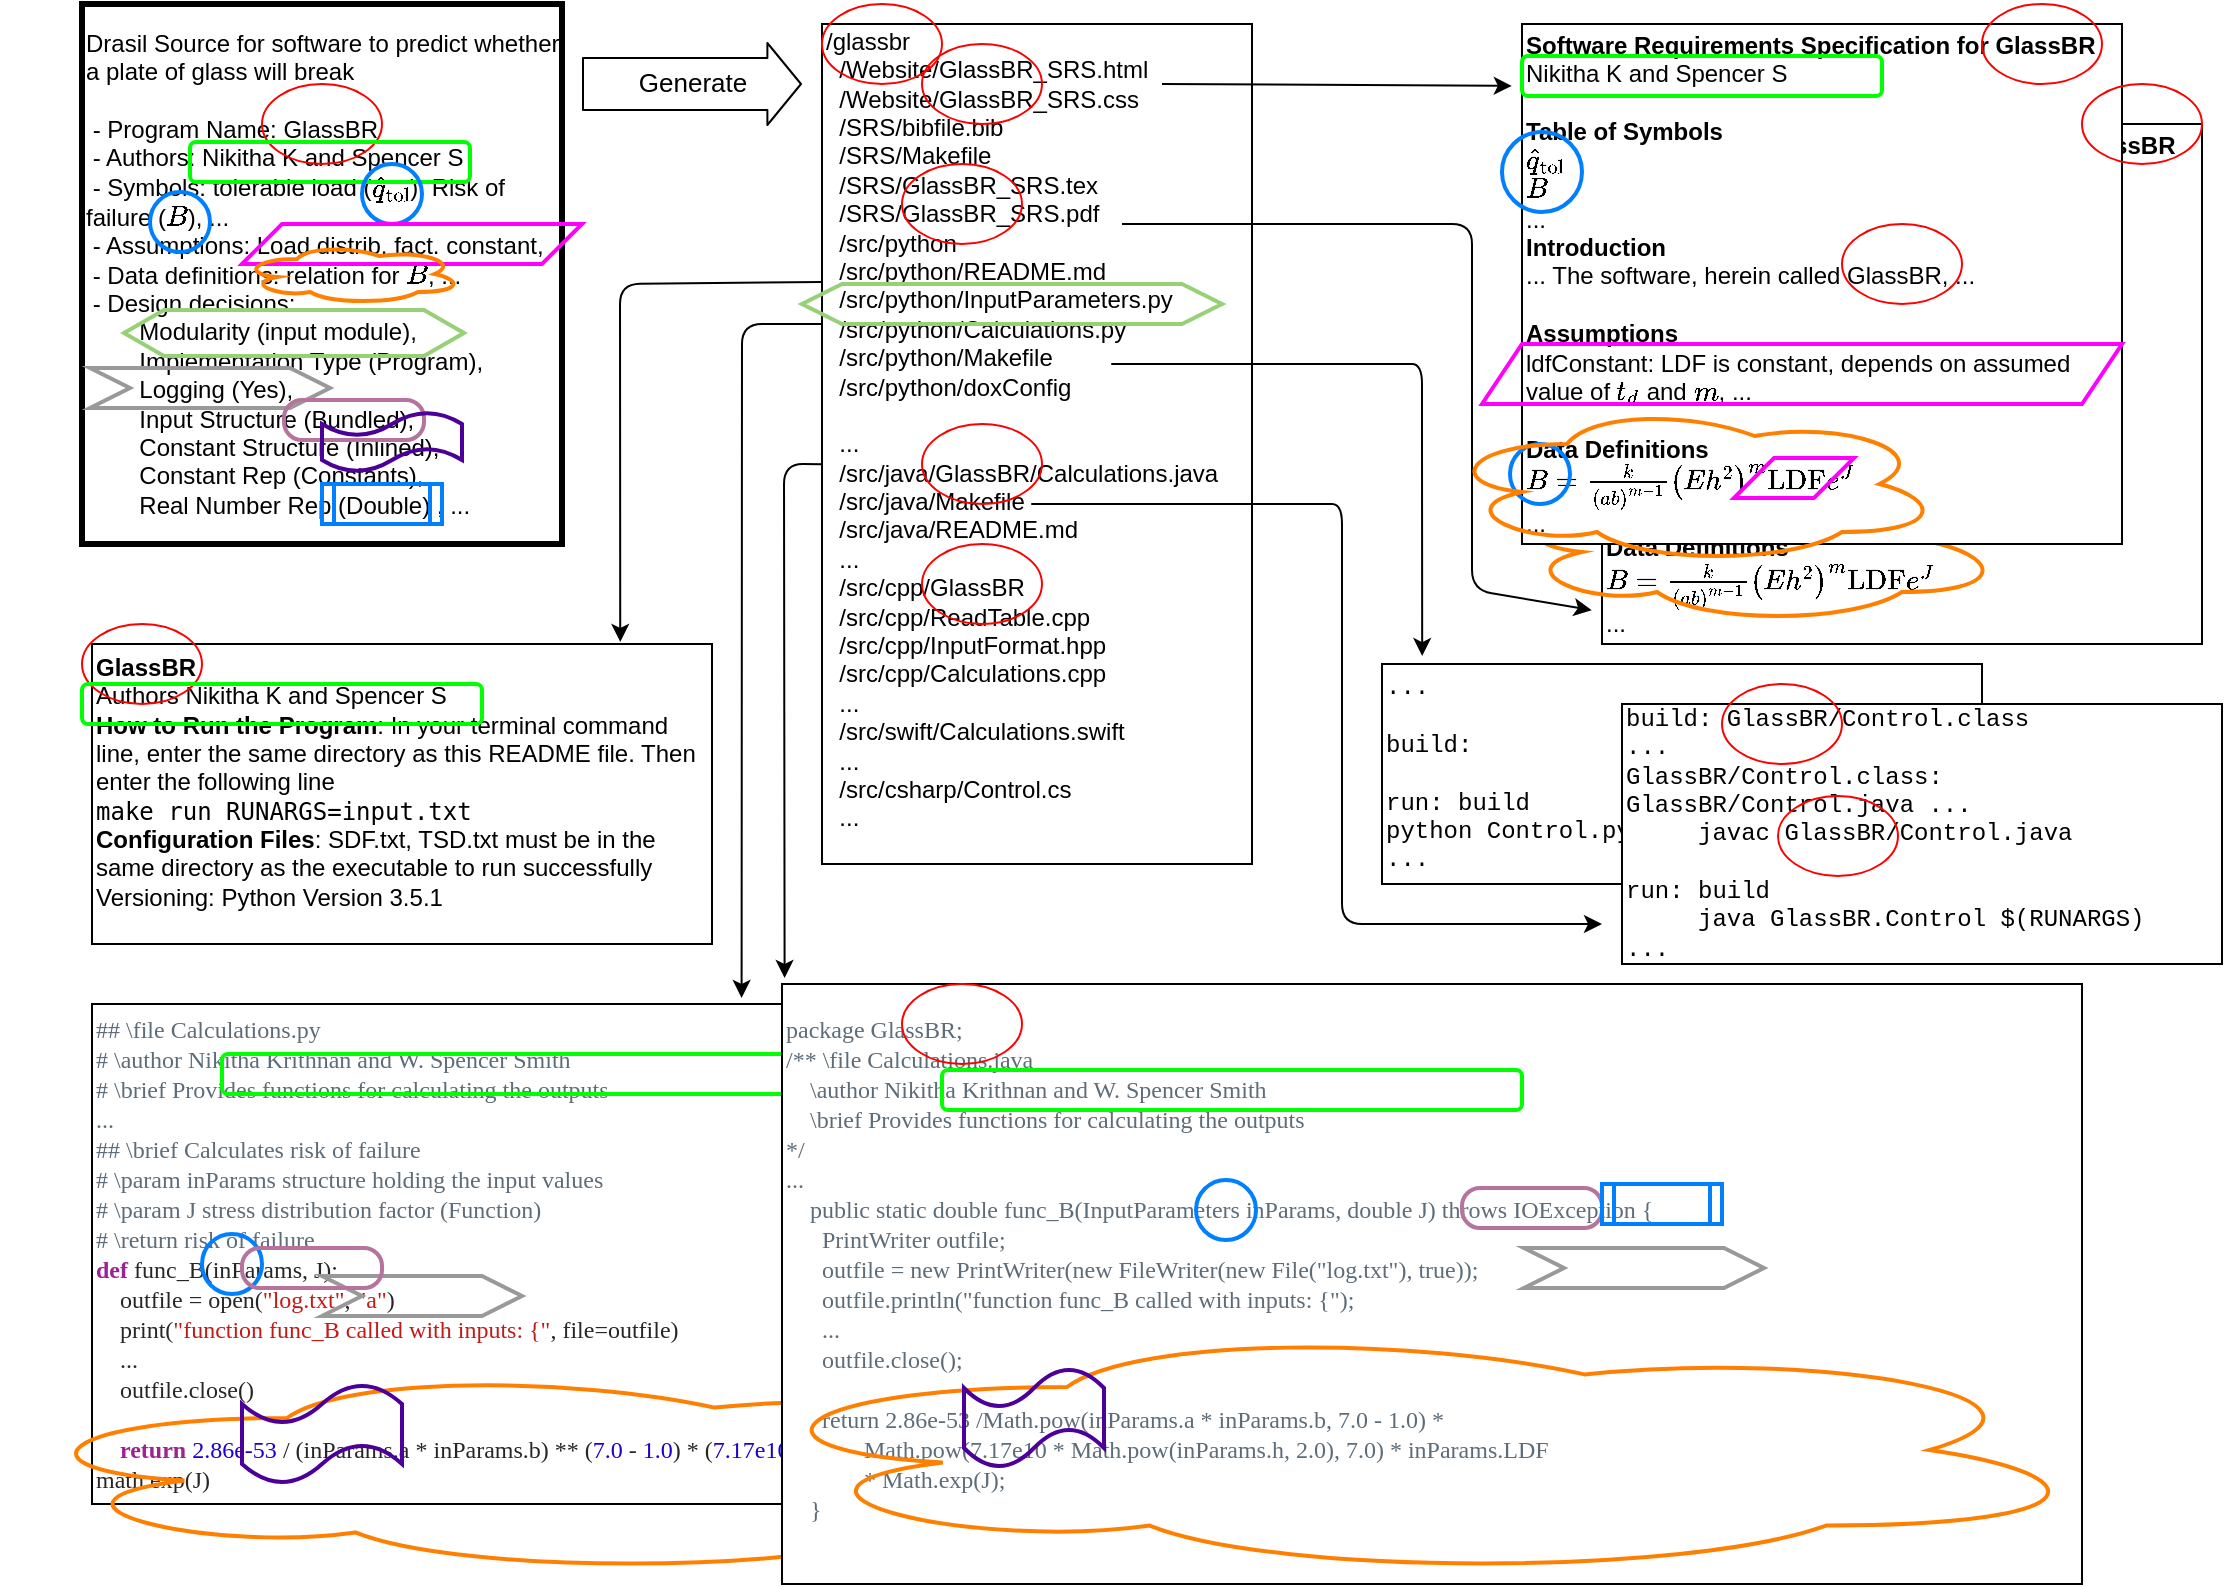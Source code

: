 <mxfile version="14.8.6" type="device"><diagram id="d-WKeMkgtsWJ3UM8GAVP" name="Page-1"><mxGraphModel dx="2383" dy="973" grid="1" gridSize="10" guides="0" tooltips="1" connect="0" arrows="0" fold="1" page="1" pageScale="1" pageWidth="1100" pageHeight="850" math="1" shadow="0"><root><mxCell id="0"/><mxCell id="1" parent="0"/><mxCell id="Y7YsO4KroyBGodmgQjPr-18" value="&lt;p class=&quot;p1&quot; style=&quot;margin: 0px ; font-stretch: normal ; line-height: normal ; font-family: &amp;#34;menlo&amp;#34; ; color: rgb(93 , 108 , 121) ; background-color: rgb(255 , 255 , 255)&quot;&gt;## \file Calculations.py&lt;/p&gt;&lt;p class=&quot;p1&quot; style=&quot;margin: 0px ; font-stretch: normal ; line-height: normal ; font-family: &amp;#34;menlo&amp;#34; ; color: rgb(93 , 108 , 121) ; background-color: rgb(255 , 255 , 255)&quot;&gt;# \author Nikitha Krithnan and W. Spencer Smith&lt;/p&gt;&lt;p class=&quot;p1&quot; style=&quot;margin: 0px ; font-stretch: normal ; line-height: normal ; font-family: &amp;#34;menlo&amp;#34; ; color: rgb(93 , 108 , 121) ; background-color: rgb(255 , 255 , 255)&quot;&gt;&lt;span style=&quot;font-family: &amp;#34;menlo&amp;#34;&quot;&gt;# \brief Provides functions for calculating the outputs&lt;/span&gt;&lt;/p&gt;&lt;p class=&quot;p1&quot; style=&quot;margin: 0px ; font-stretch: normal ; line-height: normal ; font-family: &amp;#34;menlo&amp;#34; ; color: rgb(93 , 108 , 121) ; background-color: rgb(255 , 255 , 255)&quot;&gt;...&lt;/p&gt;&lt;p class=&quot;p1&quot; style=&quot;margin: 0px ; font-stretch: normal ; line-height: normal ; font-family: &amp;#34;menlo&amp;#34; ; color: rgb(93 , 108 , 121) ; background-color: rgb(255 , 255 , 255)&quot;&gt;## \brief Calculates risk of failure&lt;/p&gt;&lt;p class=&quot;p1&quot; style=&quot;margin: 0px ; font-stretch: normal ; line-height: normal ; font-family: &amp;#34;menlo&amp;#34; ; color: rgb(93 , 108 , 121) ; background-color: rgb(255 , 255 , 255)&quot;&gt;# \param inParams structure holding the input values&lt;/p&gt;&lt;p class=&quot;p1&quot; style=&quot;margin: 0px ; font-stretch: normal ; line-height: normal ; font-family: &amp;#34;menlo&amp;#34; ; color: rgb(93 , 108 , 121) ; background-color: rgb(255 , 255 , 255)&quot;&gt;# \param J stress distribution factor (Function)&lt;/p&gt;&lt;p class=&quot;p1&quot; style=&quot;margin: 0px ; font-stretch: normal ; line-height: normal ; font-family: &amp;#34;menlo&amp;#34; ; color: rgb(93 , 108 , 121) ; background-color: rgb(255 , 255 , 255)&quot;&gt;# \return risk of failure&lt;/p&gt;&lt;p class=&quot;p2&quot; style=&quot;margin: 0px ; font-stretch: normal ; line-height: normal ; font-family: &amp;#34;menlo&amp;#34; ; color: rgba(0 , 0 , 0 , 0.85) ; background-color: rgb(255 , 255 , 255)&quot;&gt;&lt;span class=&quot;s1&quot; style=&quot;color: rgb(155 , 35 , 147)&quot;&gt;&lt;b&gt;def&lt;/b&gt;&lt;/span&gt; func_B(inParams, J):&lt;/p&gt;&lt;p class=&quot;p2&quot; style=&quot;margin: 0px ; font-stretch: normal ; line-height: normal ; font-family: &amp;#34;menlo&amp;#34; ; color: rgba(0 , 0 , 0 , 0.85) ; background-color: rgb(255 , 255 , 255)&quot;&gt;&lt;span class=&quot;Apple-converted-space&quot;&gt;&amp;nbsp; &amp;nbsp; &lt;/span&gt;outfile = open(&lt;span class=&quot;s2&quot; style=&quot;color: rgb(196 , 26 , 22)&quot;&gt;&quot;log.txt&quot;&lt;/span&gt;, &lt;span class=&quot;s2&quot; style=&quot;color: rgb(196 , 26 , 22)&quot;&gt;&quot;a&quot;&lt;/span&gt;)&lt;/p&gt;&lt;p class=&quot;p3&quot; style=&quot;margin: 0px ; font-stretch: normal ; line-height: normal ; font-family: &amp;#34;menlo&amp;#34; ; color: rgb(196 , 26 , 22) ; background-color: rgb(255 , 255 , 255)&quot;&gt;&lt;span class=&quot;s3&quot; style=&quot;color: rgba(0 , 0 , 0 , 0.85)&quot;&gt;&lt;span class=&quot;Apple-converted-space&quot;&gt;&amp;nbsp; &amp;nbsp; &lt;/span&gt;print(&lt;/span&gt;&quot;function func_B called with inputs: {&quot;&lt;span class=&quot;s3&quot; style=&quot;color: rgba(0 , 0 , 0 , 0.85)&quot;&gt;, file=outfile)&lt;/span&gt;&lt;/p&gt;&lt;p class=&quot;p2&quot; style=&quot;margin: 0px ; font-stretch: normal ; line-height: normal ; font-family: &amp;#34;menlo&amp;#34; ; color: rgba(0 , 0 , 0 , 0.85) ; background-color: rgb(255 , 255 , 255)&quot;&gt;&lt;span class=&quot;Apple-converted-space&quot;&gt;&amp;nbsp; &amp;nbsp; ...&lt;/span&gt;&lt;/p&gt;&lt;p class=&quot;p2&quot; style=&quot;margin: 0px ; font-stretch: normal ; line-height: normal ; font-family: &amp;#34;menlo&amp;#34; ; color: rgba(0 , 0 , 0 , 0.85) ; background-color: rgb(255 , 255 , 255)&quot;&gt;&lt;span class=&quot;Apple-converted-space&quot;&gt;&amp;nbsp; &amp;nbsp;&amp;nbsp;&lt;/span&gt;outfile.close()&lt;br&gt;&lt;/p&gt;&lt;p class=&quot;p4&quot; style=&quot;margin: 0px ; font-stretch: normal ; line-height: normal ; font-family: &amp;#34;menlo&amp;#34; ; color: rgba(0 , 0 , 0 , 0.85) ; background-color: rgb(255 , 255 , 255) ; min-height: 14px&quot;&gt;&lt;span class=&quot;Apple-converted-space&quot;&gt;&amp;nbsp;&amp;nbsp; &amp;nbsp;&lt;/span&gt;&lt;/p&gt;&lt;p class=&quot;p2&quot; style=&quot;margin: 0px ; font-stretch: normal ; line-height: normal ; font-family: &amp;#34;menlo&amp;#34; ; color: rgba(0 , 0 , 0 , 0.85) ; background-color: rgb(255 , 255 , 255)&quot;&gt;&lt;span class=&quot;Apple-converted-space&quot;&gt;&amp;nbsp; &amp;nbsp; &lt;/span&gt;&lt;span class=&quot;s1&quot; style=&quot;color: rgb(155 , 35 , 147)&quot;&gt;&lt;b&gt;return&lt;/b&gt;&lt;/span&gt; &lt;span class=&quot;s4&quot; style=&quot;color: rgb(28 , 0 , 207)&quot;&gt;2.86e-53&lt;/span&gt; / (inParams.a * inParams.b) ** (&lt;span class=&quot;s4&quot; style=&quot;color: rgb(28 , 0 , 207)&quot;&gt;7.0&lt;/span&gt; - &lt;span class=&quot;s4&quot; style=&quot;color: rgb(28 , 0 , 207)&quot;&gt;1.0&lt;/span&gt;) * (&lt;span class=&quot;s4&quot; style=&quot;color: rgb(28 , 0 , 207)&quot;&gt;7.17e10&lt;/span&gt; * inParams.h ** &lt;span class=&quot;s4&quot; style=&quot;color: rgb(28 , 0 , 207)&quot;&gt;2.0&lt;/span&gt;) ** &lt;span class=&quot;s4&quot; style=&quot;color: rgb(28 , 0 , 207)&quot;&gt;7.0&lt;/span&gt; * inParams.LDF * math.exp(J)&lt;/p&gt;" style="rounded=0;whiteSpace=wrap;html=1;align=left;fontFamily=Courier New;" parent="1" vertex="1"><mxGeometry x="15" y="510" width="580" height="250" as="geometry"/></mxCell><mxCell id="Y7YsO4KroyBGodmgQjPr-58" value="" style="ellipse;shape=cloud;whiteSpace=wrap;html=1;fontFamily=Courier New;strokeWidth=2;fillColor=none;align=left;strokeColor=#FF8000;" parent="1" vertex="1"><mxGeometry x="-30" y="691" width="570" height="104" as="geometry"/></mxCell><mxCell id="Y7YsO4KroyBGodmgQjPr-11" value="&lt;b&gt;Software Requirements Specification for GlassBR&lt;/b&gt;&lt;br&gt;Nikitha Krithnan and Spencer Smith&lt;br&gt;&lt;br&gt;&lt;b&gt;Table of Symbols&lt;/b&gt;&lt;br&gt;qhat&lt;br&gt;B&lt;br&gt;...&lt;br&gt;&lt;b&gt;Introduction&lt;/b&gt;&lt;br&gt;... The software, herein called GlassBR, ...&lt;br&gt;&lt;br&gt;&lt;b&gt;Assumptions&lt;/b&gt;&lt;br&gt;StdVals: LDF is constant&lt;br&gt;...&lt;br&gt;&lt;br&gt;&lt;b&gt;Data Definitions&lt;/b&gt;&lt;br&gt;\(B=\frac{k}{\left(a b\right)^{m-1}} \left(E h^{2}\right)^{m} \text{LDF} e^{J}\)&lt;br&gt;..." style="rounded=0;whiteSpace=wrap;html=1;align=left;" parent="1" vertex="1"><mxGeometry x="770" y="70" width="300" height="260" as="geometry"/></mxCell><mxCell id="Y7YsO4KroyBGodmgQjPr-56" value="" style="ellipse;shape=cloud;whiteSpace=wrap;html=1;fontFamily=Courier New;strokeWidth=2;fillColor=none;align=left;strokeColor=#FF8000;" parent="1" vertex="1"><mxGeometry x="720" y="240" width="250" height="80" as="geometry"/></mxCell><mxCell id="fEJaJfxORMcDwGVmGDDN-4" value="&lt;b&gt;GlassBR&lt;/b&gt;&lt;br&gt;Authors Nikitha K and Spencer S&lt;br&gt;&lt;b&gt;How to Run the Program&lt;/b&gt;: In your terminal command line, enter the same directory as this README file. Then enter the following line&lt;br&gt;&lt;code&gt;make run RUNARGS=input.txt&lt;br&gt;&lt;span style=&quot;font-family: &amp;#34;helvetica&amp;#34;&quot;&gt;&lt;b&gt;Configuration Files&lt;/b&gt;: SDF.txt, TSD.txt must be in the same directory as the executable to run successfully&lt;br&gt;&lt;/span&gt;&lt;span style=&quot;font-family: &amp;#34;helvetica&amp;#34;&quot;&gt;Versioning: Python Version 3.5.1&lt;/span&gt;&lt;br&gt;&lt;/code&gt;&lt;p dir=&quot;auto&quot;&gt;&lt;/p&gt;" style="rounded=0;whiteSpace=wrap;html=1;align=left;" parent="1" vertex="1"><mxGeometry x="15" y="330" width="310" height="150" as="geometry"/></mxCell><mxCell id="fEJaJfxORMcDwGVmGDDN-1" value="Drasil Source for software to predict whether a plate of glass will break&lt;br&gt;&lt;span&gt;&lt;br&gt;&amp;nbsp;- Program Name: GlassBR&lt;br&gt;&amp;nbsp;- Authors: Nikitha K and Spencer S&lt;br&gt;&lt;/span&gt;&lt;span&gt;&amp;nbsp;- Symbols: tolerable load (\(\hat{q}_\text{tol}\)), Risk of failure (\(B\)), ...&lt;/span&gt;&lt;span&gt;&lt;br&gt;&lt;/span&gt;&lt;span&gt;&amp;nbsp;- Assumptions: Load distrib. fact. constant,&lt;br&gt;&lt;/span&gt;&amp;nbsp;- Data definitions: relation for&amp;nbsp;\(B\), ...&lt;span&gt;&lt;br&gt;&lt;/span&gt;&lt;span&gt;&amp;nbsp;- Design decisions: &lt;br&gt;&lt;span style=&quot;white-space: pre&quot;&gt;&#9;&lt;/span&gt;Modularity (input module), &lt;br&gt;&lt;span style=&quot;white-space: pre&quot;&gt;&#9;&lt;/span&gt;Implementation Type (Program), &lt;br&gt;&lt;span style=&quot;white-space: pre&quot;&gt;&#9;&lt;/span&gt;Logging (Yes),&lt;br&gt;&lt;span style=&quot;white-space: pre&quot;&gt;&#9;&lt;/span&gt;Input Structure (Bundled), &lt;br&gt;&lt;span style=&quot;white-space: pre&quot;&gt;&#9;&lt;/span&gt;Constant Structure (Inlined), &lt;br&gt;&lt;span style=&quot;white-space: pre&quot;&gt;&#9;&lt;/span&gt;Constant Rep (Constants), &lt;br&gt;&lt;span style=&quot;white-space: pre&quot;&gt;&#9;&lt;/span&gt;Real Number Rep (Double) , ...&lt;br&gt;&lt;/span&gt;" style="rounded=0;whiteSpace=wrap;html=1;align=left;strokeWidth=3;" parent="1" vertex="1"><mxGeometry x="10" y="10" width="240" height="270" as="geometry"/></mxCell><mxCell id="fEJaJfxORMcDwGVmGDDN-2" value="&lt;div&gt;&lt;span&gt;...&lt;/span&gt;&lt;br&gt;&lt;/div&gt;&lt;div&gt;&lt;br&gt;&lt;/div&gt;&lt;div&gt;build:&lt;/div&gt;&lt;div&gt;&lt;br&gt;&lt;/div&gt;&lt;div&gt;run: build&lt;/div&gt;&lt;div&gt;&lt;span&gt;&#9;&lt;/span&gt;python Control.py $(RUNARGS)&lt;/div&gt;&lt;div&gt;...&lt;/div&gt;" style="rounded=0;whiteSpace=wrap;html=1;align=left;fontFamily=Courier New;" parent="1" vertex="1"><mxGeometry x="660" y="340" width="300" height="110" as="geometry"/></mxCell><mxCell id="fEJaJfxORMcDwGVmGDDN-6" value="&lt;b&gt;Software Requirements Specification for GlassBR&lt;/b&gt;&lt;br&gt;Nikitha K and Spencer S&lt;br&gt;&lt;br&gt;&lt;b&gt;Table of Symbols&lt;/b&gt;&lt;br&gt;\(\hat{q}_\text{tol}\)&lt;br&gt;\(B\)&lt;br&gt;...&lt;br&gt;&lt;b&gt;Introduction&lt;/b&gt;&lt;br&gt;... The software, herein called GlassBR, ...&lt;br&gt;&lt;br&gt;&lt;b&gt;Assumptions&lt;/b&gt;&lt;br&gt;ldfConstant: LDF is constant, depends on assumed value of \(t_d\) and \(m\), ...&lt;br&gt;&lt;br&gt;&lt;b&gt;Data Definitions&lt;/b&gt;&lt;br&gt;\(B=\frac{k}{\left(a b\right)^{m-1}} \left(E h^{2}\right)^{m} \text{LDF} e^{J}\)&lt;br&gt;..." style="rounded=0;whiteSpace=wrap;html=1;align=left;" parent="1" vertex="1"><mxGeometry x="730" y="20" width="300" height="260" as="geometry"/></mxCell><mxCell id="Y7YsO4KroyBGodmgQjPr-3" style="edgeStyle=orthogonalEdgeStyle;rounded=0;orthogonalLoop=1;jettySize=auto;html=1;exitX=0.5;exitY=1;exitDx=0;exitDy=0;" parent="1" source="Y7YsO4KroyBGodmgQjPr-2" target="Y7YsO4KroyBGodmgQjPr-2" edge="1"><mxGeometry relative="1" as="geometry"/></mxCell><mxCell id="Y7YsO4KroyBGodmgQjPr-6" value="" style="ellipse;whiteSpace=wrap;html=1;fillColor=none;strokeColor=#FF0000;" parent="1" vertex="1"><mxGeometry x="100" y="50" width="60" height="40" as="geometry"/></mxCell><mxCell id="Y7YsO4KroyBGodmgQjPr-9" value="" style="ellipse;whiteSpace=wrap;html=1;fillColor=none;strokeColor=#FF0000;" parent="1" vertex="1"><mxGeometry x="10" y="320" width="60" height="40" as="geometry"/></mxCell><mxCell id="Y7YsO4KroyBGodmgQjPr-14" style="edgeStyle=orthogonalEdgeStyle;rounded=0;orthogonalLoop=1;jettySize=auto;html=1;exitX=0.5;exitY=1;exitDx=0;exitDy=0;" parent="1" source="Y7YsO4KroyBGodmgQjPr-6" target="Y7YsO4KroyBGodmgQjPr-6" edge="1"><mxGeometry relative="1" as="geometry"/></mxCell><mxCell id="Y7YsO4KroyBGodmgQjPr-15" value="" style="rounded=1;whiteSpace=wrap;html=1;fillColor=none;strokeColor=#00FF00;strokeWidth=2;" parent="1" vertex="1"><mxGeometry x="64" y="79" width="140" height="20" as="geometry"/></mxCell><mxCell id="Y7YsO4KroyBGodmgQjPr-16" value="" style="rounded=1;whiteSpace=wrap;html=1;fillColor=none;strokeColor=#00FF00;strokeWidth=2;" parent="1" vertex="1"><mxGeometry x="730" y="36" width="180" height="20" as="geometry"/></mxCell><mxCell id="Y7YsO4KroyBGodmgQjPr-25" value="" style="ellipse;whiteSpace=wrap;html=1;fillColor=none;strokeColor=#FF0000;" parent="1" vertex="1"><mxGeometry x="960" y="10" width="60" height="40" as="geometry"/></mxCell><mxCell id="Y7YsO4KroyBGodmgQjPr-28" value="" style="rounded=1;whiteSpace=wrap;html=1;fillColor=none;strokeColor=#00FF00;strokeWidth=2;" parent="1" vertex="1"><mxGeometry x="80" y="535" width="380" height="20" as="geometry"/></mxCell><mxCell id="Y7YsO4KroyBGodmgQjPr-27" value="" style="ellipse;whiteSpace=wrap;html=1;fillColor=none;strokeColor=#FF0000;" parent="1" vertex="1"><mxGeometry x="1010" y="50" width="60" height="40" as="geometry"/></mxCell><mxCell id="Y7YsO4KroyBGodmgQjPr-19" value="&lt;p class=&quot;p1&quot; style=&quot;margin: 0px ; font-stretch: normal ; line-height: normal ; background-color: rgb(255 , 255 , 255)&quot;&gt;&lt;font color=&quot;#5d6c79&quot; face=&quot;menlo&quot;&gt;package GlassBR;&lt;/font&gt;&lt;/p&gt;&lt;p class=&quot;p1&quot; style=&quot;margin: 0px ; font-stretch: normal ; line-height: normal ; background-color: rgb(255 , 255 , 255)&quot;&gt;&lt;font color=&quot;#5d6c79&quot; face=&quot;menlo&quot;&gt;/** \file Calculations.java&lt;/font&gt;&lt;/p&gt;&lt;p class=&quot;p1&quot; style=&quot;margin: 0px ; font-stretch: normal ; line-height: normal ; background-color: rgb(255 , 255 , 255)&quot;&gt;&lt;font color=&quot;#5d6c79&quot; face=&quot;menlo&quot;&gt;&amp;nbsp; &amp;nbsp; \author Nikitha Krithnan and W. Spencer Smith&lt;/font&gt;&lt;/p&gt;&lt;p class=&quot;p1&quot; style=&quot;margin: 0px ; font-stretch: normal ; line-height: normal ; background-color: rgb(255 , 255 , 255)&quot;&gt;&lt;font color=&quot;#5d6c79&quot; face=&quot;menlo&quot;&gt;&amp;nbsp; &amp;nbsp; \brief Provides functions for calculating the outputs&lt;/font&gt;&lt;/p&gt;&lt;p class=&quot;p1&quot; style=&quot;margin: 0px ; font-stretch: normal ; line-height: normal ; background-color: rgb(255 , 255 , 255)&quot;&gt;&lt;font color=&quot;#5d6c79&quot; face=&quot;menlo&quot;&gt;*/&lt;/font&gt;&lt;/p&gt;&lt;p class=&quot;p1&quot; style=&quot;margin: 0px ; font-stretch: normal ; line-height: normal ; background-color: rgb(255 , 255 , 255)&quot;&gt;&lt;font color=&quot;#5d6c79&quot; face=&quot;menlo&quot;&gt;...&lt;/font&gt;&lt;/p&gt;&lt;p class=&quot;p1&quot; style=&quot;margin: 0px ; font-stretch: normal ; line-height: normal ; background-color: rgb(255 , 255 , 255)&quot;&gt;&lt;span style=&quot;color: rgb(93 , 108 , 121) ; font-family: &amp;#34;menlo&amp;#34;&quot;&gt;&amp;nbsp; &amp;nbsp; public static double func_B(InputParameters inParams, double J) throws IOException {&lt;/span&gt;&lt;br&gt;&lt;/p&gt;&lt;p class=&quot;p1&quot; style=&quot;margin: 0px ; font-stretch: normal ; line-height: normal ; background-color: rgb(255 , 255 , 255)&quot;&gt;&lt;font color=&quot;#5d6c79&quot; face=&quot;menlo&quot;&gt;&amp;nbsp; &amp;nbsp; &amp;nbsp; PrintWriter outfile;&lt;/font&gt;&lt;/p&gt;&lt;p class=&quot;p1&quot; style=&quot;margin: 0px ; font-stretch: normal ; line-height: normal ; background-color: rgb(255 , 255 , 255)&quot;&gt;&lt;font color=&quot;#5d6c79&quot; face=&quot;menlo&quot;&gt;&amp;nbsp; &amp;nbsp; &amp;nbsp; outfile = new PrintWriter(new FileWriter(new File(&quot;log.txt&quot;), true));&lt;/font&gt;&lt;/p&gt;&lt;p class=&quot;p1&quot; style=&quot;margin: 0px ; font-stretch: normal ; line-height: normal ; background-color: rgb(255 , 255 , 255)&quot;&gt;&lt;font color=&quot;#5d6c79&quot; face=&quot;menlo&quot;&gt;&amp;nbsp; &amp;nbsp; &amp;nbsp; outfile.println(&quot;function func_B called with inputs: {&quot;);&lt;/font&gt;&lt;/p&gt;&lt;p class=&quot;p1&quot; style=&quot;margin: 0px ; font-stretch: normal ; line-height: normal ; background-color: rgb(255 , 255 , 255)&quot;&gt;&lt;span style=&quot;color: rgb(93 , 108 , 121) ; font-family: &amp;#34;menlo&amp;#34;&quot;&gt;&amp;nbsp; &amp;nbsp; &amp;nbsp; ...&lt;/span&gt;&lt;/p&gt;&lt;p class=&quot;p1&quot; style=&quot;margin: 0px ; font-stretch: normal ; line-height: normal ; background-color: rgb(255 , 255 , 255)&quot;&gt;&lt;span style=&quot;color: rgb(93 , 108 , 121) ; font-family: &amp;#34;menlo&amp;#34;&quot;&gt;&amp;nbsp; &amp;nbsp; &amp;nbsp; outfile.close();&lt;/span&gt;&lt;br&gt;&lt;/p&gt;&lt;p class=&quot;p1&quot; style=&quot;margin: 0px ; font-stretch: normal ; line-height: normal ; background-color: rgb(255 , 255 , 255)&quot;&gt;&lt;font color=&quot;#5d6c79&quot; face=&quot;menlo&quot;&gt;&amp;nbsp; &amp;nbsp; &amp;nbsp; &amp;nbsp;&amp;nbsp;&lt;/font&gt;&lt;/p&gt;&lt;p class=&quot;p1&quot; style=&quot;margin: 0px ; font-stretch: normal ; line-height: normal ; background-color: rgb(255 , 255 , 255)&quot;&gt;&lt;font color=&quot;#5d6c79&quot; face=&quot;menlo&quot;&gt;&amp;nbsp; &amp;nbsp; &amp;nbsp; return 2.86e-53 /Math.pow(inParams.a * inParams.b, 7.0 - 1.0) *&lt;/font&gt;&lt;/p&gt;&lt;p class=&quot;p1&quot; style=&quot;margin: 0px ; font-stretch: normal ; line-height: normal ; background-color: rgb(255 , 255 , 255)&quot;&gt;&lt;font color=&quot;#5d6c79&quot; face=&quot;menlo&quot;&gt;&amp;nbsp; &amp;nbsp; &amp;nbsp; &amp;nbsp; &amp;nbsp; &amp;nbsp; &amp;nbsp;Math.pow(7.17e10 * Math.pow(inParams.h, 2.0), 7.0) * inParams.LDF&amp;nbsp;&lt;/font&gt;&lt;/p&gt;&lt;p class=&quot;p1&quot; style=&quot;margin: 0px ; font-stretch: normal ; line-height: normal ; background-color: rgb(255 , 255 , 255)&quot;&gt;&lt;font color=&quot;#5d6c79&quot; face=&quot;menlo&quot;&gt;&amp;nbsp; &amp;nbsp; &amp;nbsp; &amp;nbsp; &amp;nbsp; &amp;nbsp; &amp;nbsp;* Math.exp(J);&lt;/font&gt;&lt;/p&gt;&lt;p class=&quot;p1&quot; style=&quot;margin: 0px ; font-stretch: normal ; line-height: normal ; background-color: rgb(255 , 255 , 255)&quot;&gt;&lt;font color=&quot;#5d6c79&quot; face=&quot;menlo&quot;&gt;&lt;/font&gt;&lt;/p&gt;&lt;p class=&quot;p1&quot; style=&quot;margin: 0px ; font-stretch: normal ; line-height: normal ; background-color: rgb(255 , 255 , 255)&quot;&gt;&lt;font color=&quot;#5d6c79&quot; face=&quot;menlo&quot;&gt;&amp;nbsp; &amp;nbsp; }&lt;/font&gt;&lt;/p&gt;&lt;div&gt;&lt;br&gt;&lt;/div&gt;" style="rounded=0;whiteSpace=wrap;html=1;align=left;fontFamily=Courier New;" parent="1" vertex="1"><mxGeometry x="360" y="500" width="650" height="300" as="geometry"/></mxCell><mxCell id="Y7YsO4KroyBGodmgQjPr-22" value="" style="ellipse;whiteSpace=wrap;html=1;fillColor=none;strokeColor=#FF0000;" parent="1" vertex="1"><mxGeometry x="420" y="500" width="60" height="40" as="geometry"/></mxCell><mxCell id="Y7YsO4KroyBGodmgQjPr-29" value="" style="rounded=1;whiteSpace=wrap;html=1;fillColor=none;strokeColor=#00FF00;strokeWidth=2;" parent="1" vertex="1"><mxGeometry x="440" y="543" width="290" height="20" as="geometry"/></mxCell><mxCell id="Y7YsO4KroyBGodmgQjPr-20" value="&lt;font face=&quot;Helvetica&quot; style=&quot;font-size: 13px&quot;&gt;Generate&lt;/font&gt;" style="shape=flexArrow;endArrow=classic;html=1;fontFamily=Courier New;fillColor=#ffffff;width=26;endSize=5.27;endWidth=14;" parent="1" edge="1"><mxGeometry width="50" height="50" relative="1" as="geometry"><mxPoint x="260" y="50" as="sourcePoint"/><mxPoint x="370" y="50" as="targetPoint"/></mxGeometry></mxCell><mxCell id="Y7YsO4KroyBGodmgQjPr-33" value="" style="ellipse;whiteSpace=wrap;html=1;fillColor=none;strokeColor=#FF0000;strokeWidth=1;" parent="1" vertex="1"><mxGeometry x="890" y="120" width="60" height="40" as="geometry"/></mxCell><mxCell id="fEJaJfxORMcDwGVmGDDN-5" value="&lt;div&gt;/glassbr&lt;/div&gt;&lt;div&gt;&amp;nbsp; /Website/GlassBR_SRS.html&lt;/div&gt;&lt;div&gt;&amp;nbsp; /Website/GlassBR_SRS.css&lt;/div&gt;&lt;div&gt;&amp;nbsp; /SRS/bibfile.bib&lt;/div&gt;&lt;div&gt;&amp;nbsp; /SRS/Makefile&lt;/div&gt;&lt;div&gt;&amp;nbsp; /SRS/GlassBR_SRS.tex&lt;/div&gt;&lt;div&gt;&amp;nbsp; /SRS/GlassBR_SRS.pdf&lt;/div&gt;&lt;div&gt;&amp;nbsp; /src/python&lt;/div&gt;&lt;div&gt;&amp;nbsp; /src/python/README.md&lt;/div&gt;&lt;div&gt;&amp;nbsp; /src/python/InputParameters.py&lt;br&gt;&lt;/div&gt;&lt;div&gt;&amp;nbsp; /src/python/Calculations.py&lt;br&gt;&lt;/div&gt;&lt;div&gt;&lt;span&gt;&amp;nbsp; /src/python/Makefile&lt;/span&gt;&lt;/div&gt;&lt;div&gt;&amp;nbsp; /src/python/doxConfig&lt;/div&gt;&lt;div&gt;&lt;br&gt;&lt;/div&gt;&lt;div&gt;&amp;nbsp; ...&lt;/div&gt;&lt;div&gt;&lt;span&gt;&amp;nbsp;&amp;nbsp;&lt;/span&gt;&lt;span&gt;/src/java/GlassBR/Calculations.java&lt;/span&gt;&lt;/div&gt;&lt;div&gt;&amp;nbsp;&amp;nbsp;&lt;span&gt;/src/java/Makefile&lt;/span&gt;&lt;/div&gt;&lt;div&gt;&lt;span&gt;&amp;nbsp; /src/java/README.md&lt;/span&gt;&lt;br&gt;&lt;/div&gt;&lt;div&gt;&lt;span&gt;&amp;nbsp; ...&lt;/span&gt;&lt;/div&gt;&lt;div&gt;&amp;nbsp;&amp;nbsp;&lt;span&gt;/src/cpp/GlassBR&lt;/span&gt;&lt;/div&gt;&lt;div&gt;&amp;nbsp; /src/cpp/ReadTable.cpp&lt;/div&gt;&lt;div&gt;&amp;nbsp;&amp;nbsp;&lt;span&gt;/src/cpp/InputFormat.hpp&lt;/span&gt;&lt;/div&gt;&lt;div&gt;&amp;nbsp; /src/cpp/Calculations.cpp&lt;/div&gt;&lt;div&gt;&lt;span&gt;&amp;nbsp; ...&lt;/span&gt;&lt;/div&gt;&lt;div&gt;&amp;nbsp; /src/swift/Calculations.swift&lt;/div&gt;&lt;div&gt;&amp;nbsp; ...&lt;/div&gt;&lt;div&gt;&amp;nbsp; /src/csharp/Control.cs&lt;/div&gt;&lt;div&gt;&amp;nbsp; ...&lt;/div&gt;&lt;div&gt;&lt;br&gt;&lt;/div&gt;" style="rounded=0;whiteSpace=wrap;html=1;align=left;" parent="1" vertex="1"><mxGeometry x="380" y="20" width="215" height="420" as="geometry"/></mxCell><mxCell id="Y7YsO4KroyBGodmgQjPr-37" value="" style="endArrow=classic;html=1;fontFamily=Courier New;fillColor=#ffffff;entryX=0.852;entryY=-0.007;entryDx=0;entryDy=0;entryPerimeter=0;exitX=0;exitY=0.307;exitDx=0;exitDy=0;exitPerimeter=0;" parent="1" source="fEJaJfxORMcDwGVmGDDN-5" target="fEJaJfxORMcDwGVmGDDN-4" edge="1"><mxGeometry width="50" height="50" relative="1" as="geometry"><mxPoint x="359" y="150" as="sourcePoint"/><mxPoint x="520" y="400" as="targetPoint"/><Array as="points"><mxPoint x="279" y="150"/></Array></mxGeometry></mxCell><mxCell id="Y7YsO4KroyBGodmgQjPr-38" value="" style="endArrow=classic;html=1;fontFamily=Courier New;fillColor=#ffffff;entryX=0.56;entryY=-0.012;entryDx=0;entryDy=0;entryPerimeter=0;exitX=0;exitY=0.357;exitDx=0;exitDy=0;exitPerimeter=0;" parent="1" source="fEJaJfxORMcDwGVmGDDN-5" target="Y7YsO4KroyBGodmgQjPr-18" edge="1"><mxGeometry width="50" height="50" relative="1" as="geometry"><mxPoint x="370" y="170" as="sourcePoint"/><mxPoint x="340" y="500" as="targetPoint"/><Array as="points"><mxPoint x="340" y="170"/></Array></mxGeometry></mxCell><mxCell id="Y7YsO4KroyBGodmgQjPr-39" value="" style="endArrow=classic;html=1;fontFamily=Courier New;fillColor=#ffffff;entryX=0.002;entryY=-0.01;entryDx=0;entryDy=0;entryPerimeter=0;exitX=0;exitY=0.524;exitDx=0;exitDy=0;exitPerimeter=0;" parent="1" source="fEJaJfxORMcDwGVmGDDN-5" target="Y7YsO4KroyBGodmgQjPr-19" edge="1"><mxGeometry width="50" height="50" relative="1" as="geometry"><mxPoint x="370" y="240" as="sourcePoint"/><mxPoint x="600" y="440" as="targetPoint"/><Array as="points"><mxPoint x="361" y="240"/></Array></mxGeometry></mxCell><mxCell id="Y7YsO4KroyBGodmgQjPr-17" value="&lt;div&gt;build: GlassBR/Control.class&lt;/div&gt;&lt;div&gt;...&lt;/div&gt;&lt;div&gt;GlassBR/Control.class: GlassBR/Control.java&amp;nbsp;&lt;span&gt;...&lt;/span&gt;&lt;/div&gt;&lt;div&gt;&lt;span&gt;&amp;nbsp; &amp;nbsp; &amp;nbsp;javac GlassBR/Control.java&lt;/span&gt;&lt;/div&gt;&lt;div&gt;&lt;br&gt;&lt;/div&gt;&lt;div&gt;run: build&lt;/div&gt;&lt;div&gt;&lt;span&gt;&lt;/span&gt;&amp;nbsp; &amp;nbsp; &amp;nbsp;java GlassBR.Control $(RUNARGS)&lt;/div&gt;&lt;div&gt;...&lt;/div&gt;" style="rounded=0;whiteSpace=wrap;html=1;align=left;fontFamily=Courier New;" parent="1" vertex="1"><mxGeometry x="780" y="360" width="300" height="130" as="geometry"/></mxCell><mxCell id="Y7YsO4KroyBGodmgQjPr-40" value="" style="endArrow=classic;html=1;fontFamily=Courier New;fillColor=#ffffff;entryX=-0.017;entryY=0.119;entryDx=0;entryDy=0;entryPerimeter=0;" parent="1" target="fEJaJfxORMcDwGVmGDDN-6" edge="1"><mxGeometry width="50" height="50" relative="1" as="geometry"><mxPoint x="550" y="50" as="sourcePoint"/><mxPoint x="660" y="50" as="targetPoint"/></mxGeometry></mxCell><mxCell id="Y7YsO4KroyBGodmgQjPr-41" value="" style="endArrow=classic;html=1;fontFamily=Courier New;fillColor=#ffffff;entryX=-0.017;entryY=0.935;entryDx=0;entryDy=0;entryPerimeter=0;" parent="1" target="Y7YsO4KroyBGodmgQjPr-11" edge="1"><mxGeometry width="50" height="50" relative="1" as="geometry"><mxPoint x="530" y="120" as="sourcePoint"/><mxPoint x="705" y="300" as="targetPoint"/><Array as="points"><mxPoint x="705" y="120"/><mxPoint x="705" y="303"/></Array></mxGeometry></mxCell><mxCell id="Y7YsO4KroyBGodmgQjPr-23" value="" style="ellipse;whiteSpace=wrap;html=1;fillColor=none;strokeColor=#FF0000;" parent="1" vertex="1"><mxGeometry x="830" y="350" width="60" height="40" as="geometry"/></mxCell><mxCell id="Y7YsO4KroyBGodmgQjPr-24" value="" style="ellipse;whiteSpace=wrap;html=1;fillColor=none;strokeColor=#FF0000;" parent="1" vertex="1"><mxGeometry x="858" y="406" width="60" height="40" as="geometry"/></mxCell><mxCell id="Y7YsO4KroyBGodmgQjPr-42" value="" style="endArrow=classic;html=1;fontFamily=Courier New;fillColor=#ffffff;entryX=0.067;entryY=-0.036;entryDx=0;entryDy=0;entryPerimeter=0;" parent="1" target="fEJaJfxORMcDwGVmGDDN-2" edge="1"><mxGeometry width="50" height="50" relative="1" as="geometry"><mxPoint x="610" y="190" as="sourcePoint"/><mxPoint x="650" y="370" as="targetPoint"/><Array as="points"><mxPoint x="520" y="190"/><mxPoint x="660" y="190"/><mxPoint x="680" y="190"/><mxPoint x="680" y="230"/></Array></mxGeometry></mxCell><mxCell id="Y7YsO4KroyBGodmgQjPr-43" value="" style="endArrow=classic;html=1;fontFamily=Courier New;fillColor=#ffffff;" parent="1" edge="1"><mxGeometry width="50" height="50" relative="1" as="geometry"><mxPoint x="570" y="260" as="sourcePoint"/><mxPoint x="770" y="470" as="targetPoint"/><Array as="points"><mxPoint x="480" y="260"/><mxPoint x="620" y="260"/><mxPoint x="640" y="260"/><mxPoint x="640" y="300"/><mxPoint x="640" y="470"/></Array></mxGeometry></mxCell><mxCell id="Y7YsO4KroyBGodmgQjPr-21" value="" style="ellipse;whiteSpace=wrap;html=1;fillColor=none;strokeColor=#FF0000;" parent="1" vertex="1"><mxGeometry x="380" y="10" width="60" height="40" as="geometry"/></mxCell><mxCell id="Y7YsO4KroyBGodmgQjPr-5" value="" style="ellipse;whiteSpace=wrap;html=1;fillColor=none;strokeColor=#FF0000;" parent="1" vertex="1"><mxGeometry x="430" y="30" width="60" height="40" as="geometry"/></mxCell><mxCell id="Y7YsO4KroyBGodmgQjPr-7" value="" style="ellipse;whiteSpace=wrap;html=1;fillColor=none;strokeColor=#FF0000;" parent="1" vertex="1"><mxGeometry x="420" y="90" width="60" height="40" as="geometry"/></mxCell><mxCell id="Y7YsO4KroyBGodmgQjPr-10" value="" style="ellipse;whiteSpace=wrap;html=1;fillColor=none;strokeColor=#FF0000;" parent="1" vertex="1"><mxGeometry x="430" y="220" width="60" height="40" as="geometry"/></mxCell><mxCell id="Y7YsO4KroyBGodmgQjPr-2" value="" style="ellipse;whiteSpace=wrap;html=1;fillColor=none;strokeColor=#FF0000;strokeWidth=1;" parent="1" vertex="1"><mxGeometry x="430" y="280" width="60" height="40" as="geometry"/></mxCell><mxCell id="Y7YsO4KroyBGodmgQjPr-44" value="" style="ellipse;whiteSpace=wrap;html=1;aspect=fixed;fontFamily=Courier New;strokeWidth=2;fillColor=none;align=left;strokeColor=#007FFF;" parent="1" vertex="1"><mxGeometry x="150" y="90" width="30" height="30" as="geometry"/></mxCell><mxCell id="Y7YsO4KroyBGodmgQjPr-45" value="" style="ellipse;whiteSpace=wrap;html=1;aspect=fixed;fontFamily=Courier New;strokeWidth=2;fillColor=none;align=left;strokeColor=#007FFF;" parent="1" vertex="1"><mxGeometry x="44" y="104" width="30" height="30" as="geometry"/></mxCell><mxCell id="Y7YsO4KroyBGodmgQjPr-46" value="" style="ellipse;whiteSpace=wrap;html=1;aspect=fixed;fontFamily=Courier New;strokeWidth=2;fillColor=none;align=left;strokeColor=#007FFF;" parent="1" vertex="1"><mxGeometry x="720" y="74" width="40" height="40" as="geometry"/></mxCell><mxCell id="Y7YsO4KroyBGodmgQjPr-48" value="" style="ellipse;whiteSpace=wrap;html=1;aspect=fixed;fontFamily=Courier New;strokeWidth=2;fillColor=none;align=left;strokeColor=#007FFF;" parent="1" vertex="1"><mxGeometry x="724" y="230" width="30" height="30" as="geometry"/></mxCell><mxCell id="Y7YsO4KroyBGodmgQjPr-49" value="" style="ellipse;whiteSpace=wrap;html=1;aspect=fixed;fontFamily=Courier New;strokeWidth=2;fillColor=none;align=left;strokeColor=#007FFF;" parent="1" vertex="1"><mxGeometry x="70" y="625" width="30" height="30" as="geometry"/></mxCell><mxCell id="Y7YsO4KroyBGodmgQjPr-50" value="" style="ellipse;whiteSpace=wrap;html=1;aspect=fixed;fontFamily=Courier New;strokeWidth=2;fillColor=none;align=left;strokeColor=#007FFF;" parent="1" vertex="1"><mxGeometry x="567" y="598" width="30" height="30" as="geometry"/></mxCell><mxCell id="Y7YsO4KroyBGodmgQjPr-51" value="" style="shape=parallelogram;perimeter=parallelogramPerimeter;whiteSpace=wrap;html=1;fixedSize=1;fontFamily=Courier New;strokeWidth=2;fillColor=none;align=left;strokeColor=#FF00FF;" parent="1" vertex="1"><mxGeometry x="90" y="120" width="170" height="20" as="geometry"/></mxCell><mxCell id="Y7YsO4KroyBGodmgQjPr-52" value="" style="shape=parallelogram;perimeter=parallelogramPerimeter;whiteSpace=wrap;html=1;fixedSize=1;fontFamily=Courier New;strokeWidth=2;fillColor=none;align=left;strokeColor=#FF00FF;" parent="1" vertex="1"><mxGeometry x="710" y="180" width="320" height="30" as="geometry"/></mxCell><mxCell id="Y7YsO4KroyBGodmgQjPr-53" value="" style="shape=parallelogram;perimeter=parallelogramPerimeter;whiteSpace=wrap;html=1;fixedSize=1;fontFamily=Courier New;strokeWidth=2;fillColor=none;align=left;strokeColor=#FF00FF;" parent="1" vertex="1"><mxGeometry x="836" y="237" width="60" height="20" as="geometry"/></mxCell><mxCell id="Y7YsO4KroyBGodmgQjPr-54" value="" style="ellipse;shape=cloud;whiteSpace=wrap;html=1;fontFamily=Courier New;strokeWidth=2;fillColor=none;align=left;strokeColor=#FF8000;" parent="1" vertex="1"><mxGeometry x="90" y="130" width="110" height="30" as="geometry"/></mxCell><mxCell id="Y7YsO4KroyBGodmgQjPr-55" value="" style="ellipse;shape=cloud;whiteSpace=wrap;html=1;fontFamily=Courier New;strokeWidth=2;fillColor=none;align=left;strokeColor=#FF8000;" parent="1" vertex="1"><mxGeometry x="690" y="210" width="250" height="80" as="geometry"/></mxCell><mxCell id="Y7YsO4KroyBGodmgQjPr-57" value="" style="ellipse;shape=cloud;whiteSpace=wrap;html=1;fontFamily=Courier New;strokeWidth=2;fillColor=none;align=left;strokeColor=#FF8000;" parent="1" vertex="1"><mxGeometry x="330" y="670" width="690" height="126" as="geometry"/></mxCell><mxCell id="Y7YsO4KroyBGodmgQjPr-59" value="" style="shape=hexagon;perimeter=hexagonPerimeter2;whiteSpace=wrap;html=1;fixedSize=1;fontFamily=Courier New;strokeWidth=2;fillColor=none;align=left;strokeColor=#97D077;" parent="1" vertex="1"><mxGeometry x="31" y="163" width="170" height="23" as="geometry"/></mxCell><mxCell id="Y7YsO4KroyBGodmgQjPr-60" value="" style="shape=hexagon;perimeter=hexagonPerimeter2;whiteSpace=wrap;html=1;fixedSize=1;fontFamily=Courier New;strokeWidth=2;fillColor=none;align=left;strokeColor=#97D077;" parent="1" vertex="1"><mxGeometry x="370" y="150" width="210" height="20" as="geometry"/></mxCell><mxCell id="Y7YsO4KroyBGodmgQjPr-61" value="" style="shape=step;perimeter=stepPerimeter;whiteSpace=wrap;html=1;fixedSize=1;fontFamily=Courier New;strokeWidth=2;fillColor=none;align=left;strokeColor=#999999;" parent="1" vertex="1"><mxGeometry x="14" y="192" width="120" height="20" as="geometry"/></mxCell><mxCell id="Y7YsO4KroyBGodmgQjPr-62" value="" style="shape=step;perimeter=stepPerimeter;whiteSpace=wrap;html=1;fixedSize=1;fontFamily=Courier New;strokeWidth=2;fillColor=none;align=left;strokeColor=#999999;" parent="1" vertex="1"><mxGeometry x="130" y="646" width="100" height="20" as="geometry"/></mxCell><mxCell id="Y7YsO4KroyBGodmgQjPr-63" value="" style="shape=step;perimeter=stepPerimeter;whiteSpace=wrap;html=1;fixedSize=1;fontFamily=Courier New;strokeWidth=2;fillColor=none;align=left;strokeColor=#999999;" parent="1" vertex="1"><mxGeometry x="731" y="632" width="120" height="20" as="geometry"/></mxCell><mxCell id="Y7YsO4KroyBGodmgQjPr-64" value="" style="rounded=1;whiteSpace=wrap;html=1;fontFamily=Courier New;strokeWidth=2;fillColor=none;align=left;strokeColor=#B5739D;arcSize=45;" parent="1" vertex="1"><mxGeometry x="111" y="208" width="70" height="20" as="geometry"/></mxCell><mxCell id="Y7YsO4KroyBGodmgQjPr-65" value="" style="rounded=1;whiteSpace=wrap;html=1;fontFamily=Courier New;strokeWidth=2;fillColor=none;align=left;strokeColor=#B5739D;arcSize=45;" parent="1" vertex="1"><mxGeometry x="90" y="632" width="70" height="20" as="geometry"/></mxCell><mxCell id="Y7YsO4KroyBGodmgQjPr-66" value="" style="rounded=1;whiteSpace=wrap;html=1;fontFamily=Courier New;strokeWidth=2;fillColor=none;align=left;strokeColor=#B5739D;arcSize=45;" parent="1" vertex="1"><mxGeometry x="700" y="602" width="70" height="20" as="geometry"/></mxCell><mxCell id="Y7YsO4KroyBGodmgQjPr-67" value="" style="shape=tape;whiteSpace=wrap;html=1;fontFamily=Courier New;strokeWidth=2;fillColor=none;align=left;strokeColor=#4C0099;" parent="1" vertex="1"><mxGeometry x="130" y="214" width="70" height="30" as="geometry"/></mxCell><mxCell id="Y7YsO4KroyBGodmgQjPr-68" value="" style="shape=tape;whiteSpace=wrap;html=1;fontFamily=Courier New;strokeWidth=2;fillColor=none;align=left;strokeColor=#4C0099;" parent="1" vertex="1"><mxGeometry x="90" y="700" width="80" height="50" as="geometry"/></mxCell><mxCell id="Y7YsO4KroyBGodmgQjPr-69" value="" style="shape=tape;whiteSpace=wrap;html=1;fontFamily=Courier New;strokeWidth=2;fillColor=none;align=left;strokeColor=#4C0099;" parent="1" vertex="1"><mxGeometry x="451" y="692" width="70" height="50" as="geometry"/></mxCell><mxCell id="Y7YsO4KroyBGodmgQjPr-70" value="" style="rounded=1;whiteSpace=wrap;html=1;fillColor=none;strokeColor=#00FF00;strokeWidth=2;" parent="1" vertex="1"><mxGeometry x="10" y="350" width="200" height="20" as="geometry"/></mxCell><mxCell id="jLepKlDc2zNC87XaFifs-1" value="" style="shape=process;whiteSpace=wrap;html=1;backgroundOutline=1;strokeWidth=2;strokeColor=#007FFF;fillColor=none;" vertex="1" parent="1"><mxGeometry x="130" y="250" width="60" height="20" as="geometry"/></mxCell><mxCell id="jLepKlDc2zNC87XaFifs-2" value="" style="shape=process;whiteSpace=wrap;html=1;backgroundOutline=1;strokeWidth=2;strokeColor=#007FFF;fillColor=none;" vertex="1" parent="1"><mxGeometry x="770" y="600" width="60" height="20" as="geometry"/></mxCell></root></mxGraphModel></diagram></mxfile>
